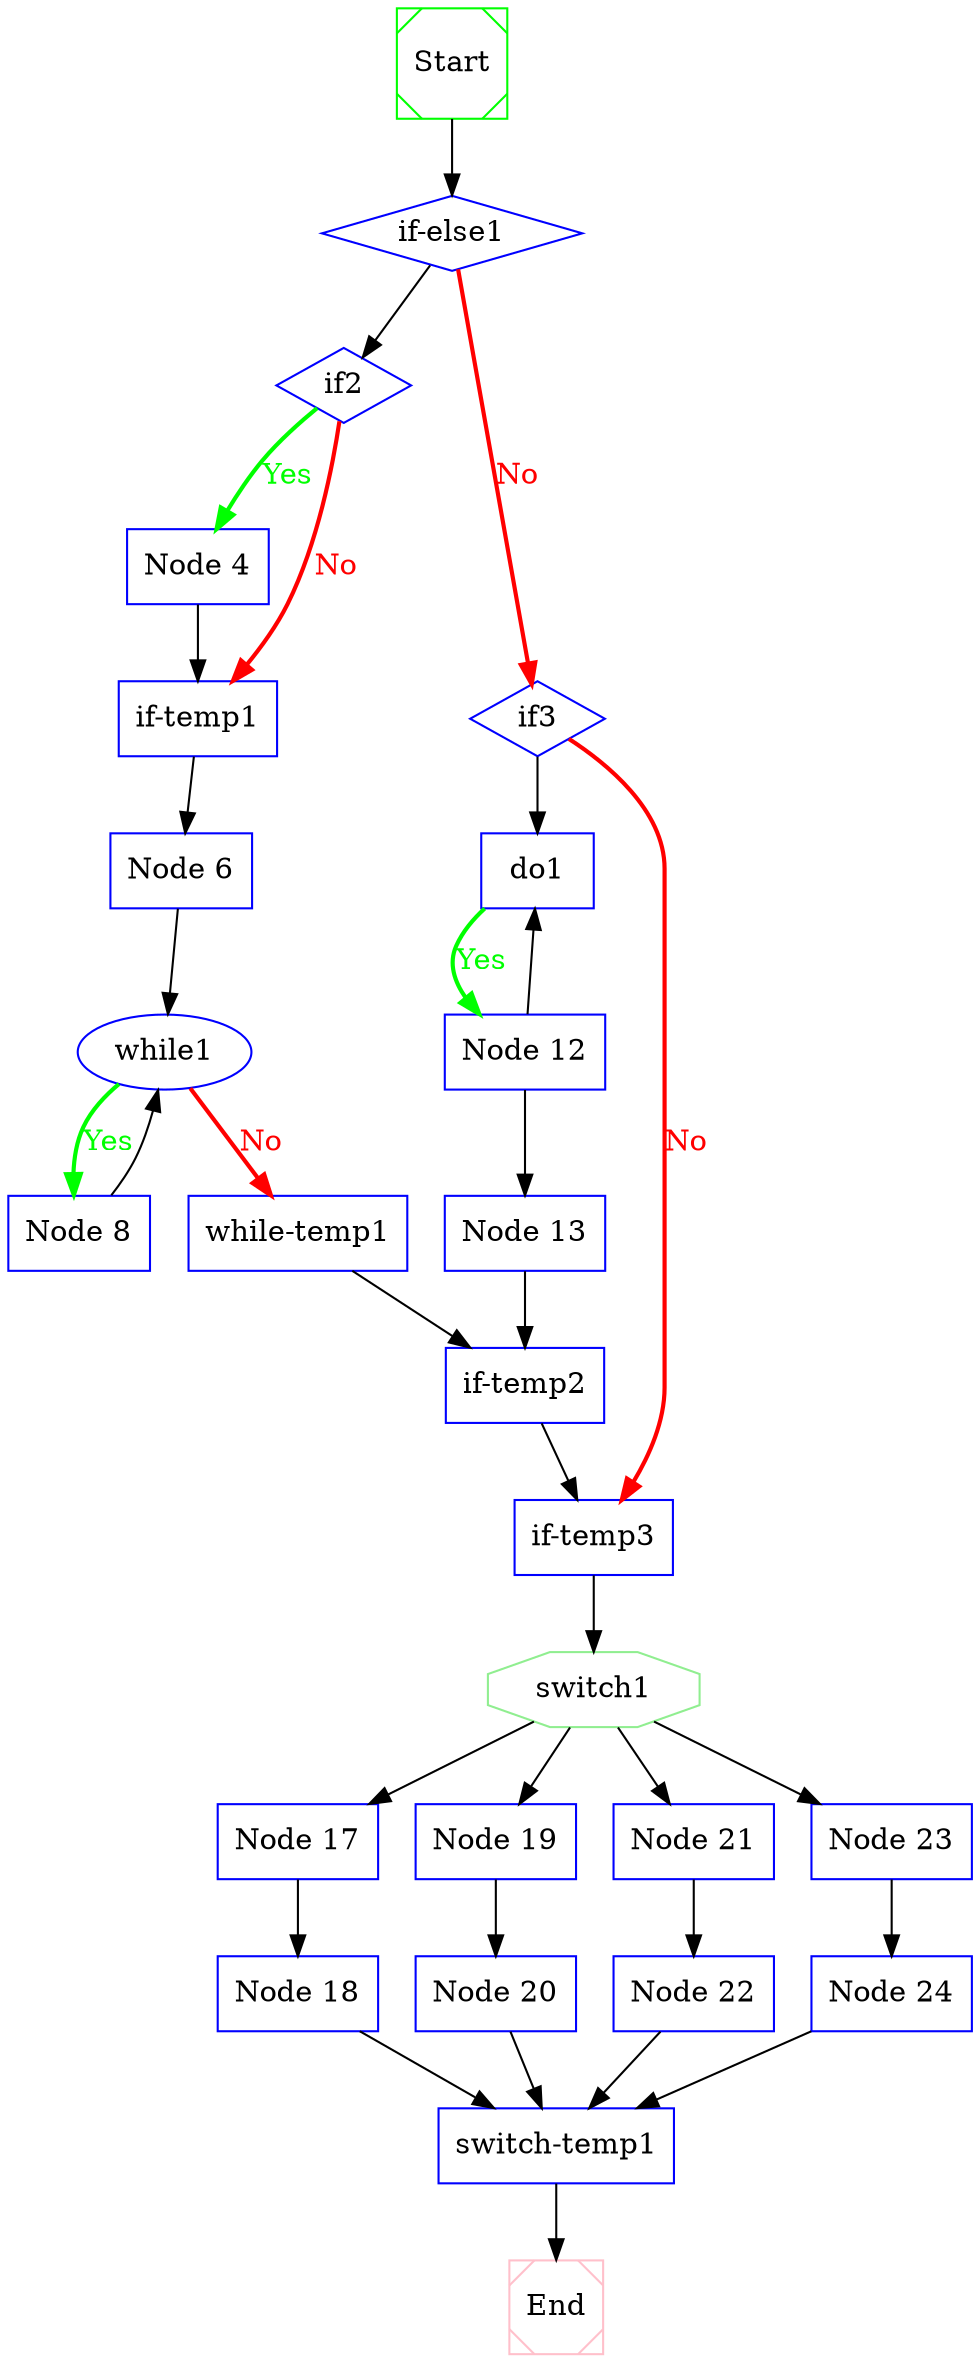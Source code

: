 digraph CFG {
 1  [shape = Msquare, color = green, label = "Start", ]
 2  [shape = diamond, color = blue, label = "if-else1", ]
 3  [shape = diamond, color = blue, label = "if2", ]
 4  [shape = box, color = blue, label = "Node 4", ]
 5  [shape = box, color = blue, label = "if-temp1", ]
 6  [shape = box, color = blue, label = "Node 6", ]
 7  [shape = ellipse, color = blue, label = "while1", ]
 8  [shape = box, color = blue, label = "Node 8", ]
 9  [shape = box, color = blue, label = "while-temp1", ]
 10  [shape = diamond, color = blue, label = "if3", ]
 11  [shape = box, color = blue, label = "do1", ]
 12  [shape = box, color = blue, label = "Node 12", ]
 13  [shape = box, color = blue, label = "Node 13", ]
 14  [shape = box, color = blue, label = "if-temp2", ]
 15  [shape = box, color = blue, label = "if-temp3", ]
 16  [shape = octagon, color = lightgreen, label = "switch1", ]
 17  [shape = box, color = blue, label = "Node 17", ]
 18  [shape = box, color = blue, label = "Node 18", ]
 19  [shape = box, color = blue, label = "Node 19", ]
 20  [shape = box, color = blue, label = "Node 20", ]
 21  [shape = box, color = blue, label = "Node 21", ]
 22  [shape = box, color = blue, label = "Node 22", ]
 23  [shape = box, color = blue, label = "Node 23", ]
 24  [shape = box, color = blue, label = "Node 24", ]
 25  [shape = box, color = blue, label = "switch-temp1", ]
 26  [shape = Msquare, color = pink, label = "End", ]
 1  ->  2  [style = solid, label="", fillcolor = black, color = black, fontcolor = black]

 2  ->  10  [style = bold, label="No", fillcolor = red, color = red, fontcolor = red]
 2  ->  3  [style = solid, label="", fillcolor = black, color = black, fontcolor = black]

 3  ->  5  [style = bold, label="No", fillcolor = red, color = red, fontcolor = red]
 3  ->  4  [style = bold, label="Yes", fillcolor = green, color = green, fontcolor = green]

 4  ->  5  [style = solid, label="", fillcolor = black, color = black, fontcolor = black]

 5  ->  6  [style = solid, label="", fillcolor = black, color = black, fontcolor = black]

 6  ->  7  [style = solid, label="", fillcolor = black, color = black, fontcolor = black]

 7  ->  9  [style = bold, label="No", fillcolor = red, color = red, fontcolor = red]
 7  ->  8  [style = bold, label="Yes", fillcolor = green, color = green, fontcolor = green]

 8  ->  7  [style = solid, label="", fillcolor = black, color = black, fontcolor = black]

 9  ->  14  [style = solid, label="", fillcolor = black, color = black, fontcolor = black]

 10  ->  15  [style = bold, label="No", fillcolor = red, color = red, fontcolor = red]
 10  ->  11  [style = solid, label="", fillcolor = black, color = black, fontcolor = black]

 11  ->  12  [style = bold, label="Yes", fillcolor = green, color = green, fontcolor = green]

 12  ->  11  [style = solid, label="", fillcolor = black, color = black, fontcolor = black]
 12  ->  13  [style = solid, label="", fillcolor = black, color = black, fontcolor = black]

 13  ->  14  [style = solid, label="", fillcolor = black, color = black, fontcolor = black]

 14  ->  15  [style = solid, label="", fillcolor = black, color = black, fontcolor = black]

 15  ->  16  [style = solid, label="", fillcolor = black, color = black, fontcolor = black]

 16  ->  23  [style = solid, label="", fillcolor = black, color = black, fontcolor = black]
 16  ->  21  [style = solid, label="", fillcolor = black, color = black, fontcolor = black]
 16  ->  19  [style = solid, label="", fillcolor = black, color = black, fontcolor = black]
 16  ->  17  [style = solid, label="", fillcolor = black, color = black, fontcolor = black]

 17  ->  18  [style = solid, label="", fillcolor = black, color = black, fontcolor = black]

 18  ->  25  [style = solid, label="", fillcolor = black, color = black, fontcolor = black]

 19  ->  20  [style = solid, label="", fillcolor = black, color = black, fontcolor = black]

 20  ->  25  [style = solid, label="", fillcolor = black, color = black, fontcolor = black]

 21  ->  22  [style = solid, label="", fillcolor = black, color = black, fontcolor = black]

 22  ->  25  [style = solid, label="", fillcolor = black, color = black, fontcolor = black]

 23  ->  24  [style = solid, label="", fillcolor = black, color = black, fontcolor = black]

 24  ->  25  [style = solid, label="", fillcolor = black, color = black, fontcolor = black]

 25  ->  26  [style = solid, label="", fillcolor = black, color = black, fontcolor = black]


}